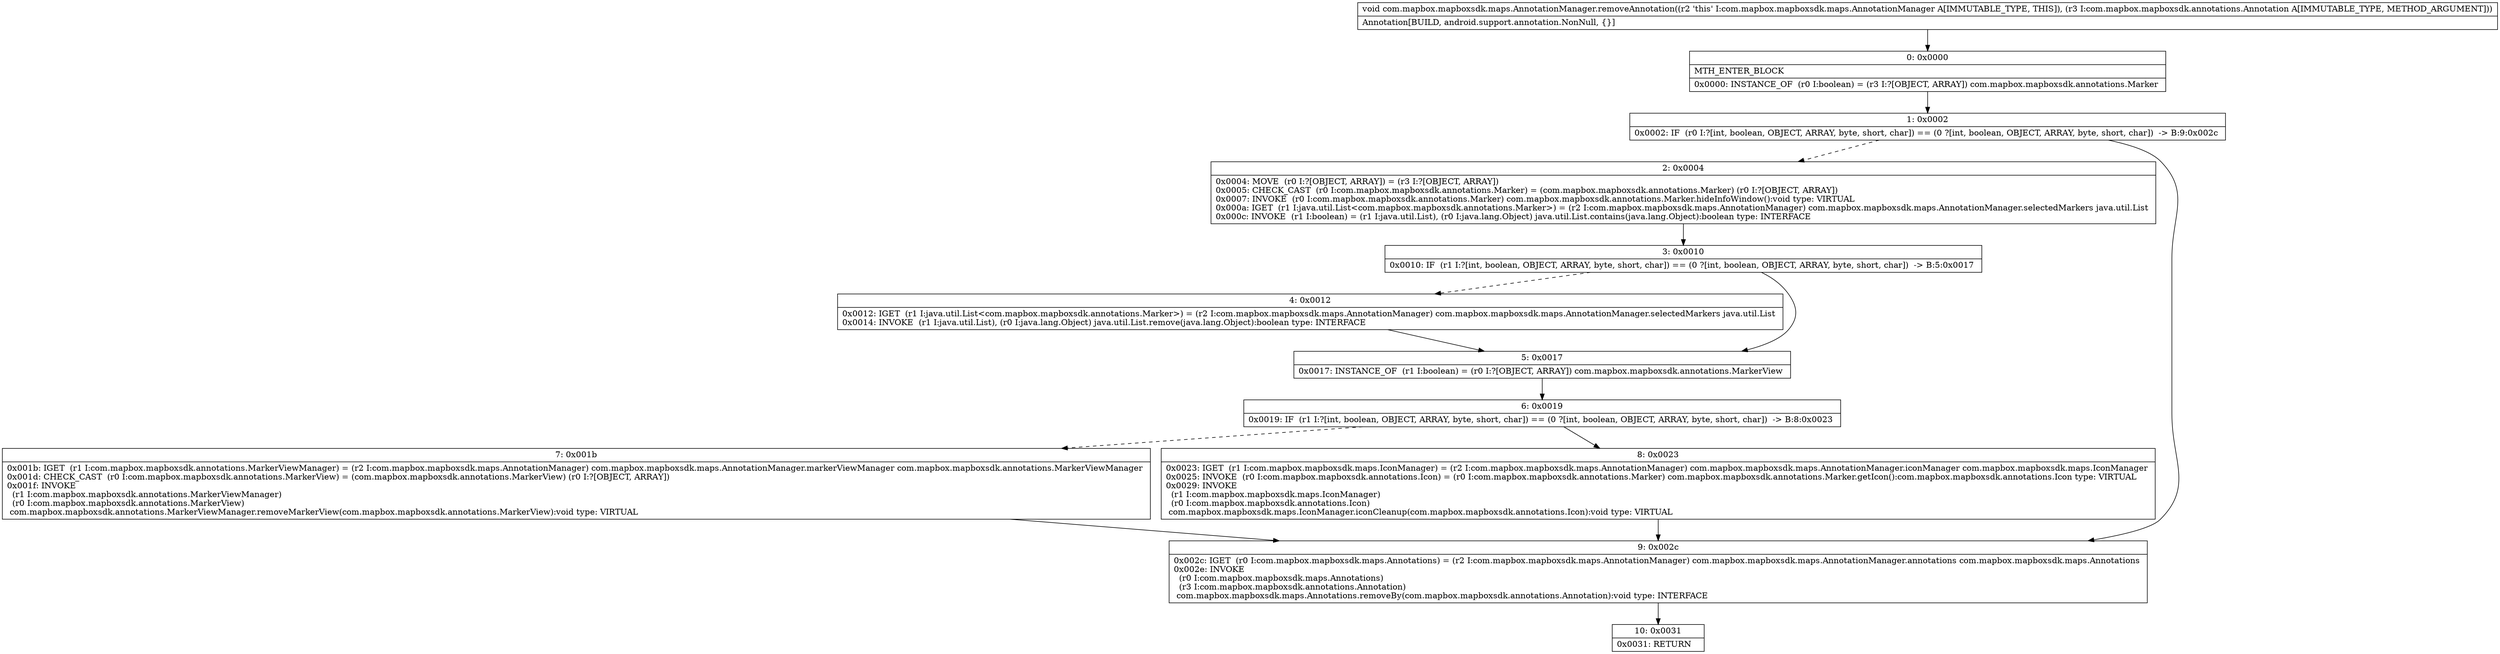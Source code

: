 digraph "CFG forcom.mapbox.mapboxsdk.maps.AnnotationManager.removeAnnotation(Lcom\/mapbox\/mapboxsdk\/annotations\/Annotation;)V" {
Node_0 [shape=record,label="{0\:\ 0x0000|MTH_ENTER_BLOCK\l|0x0000: INSTANCE_OF  (r0 I:boolean) = (r3 I:?[OBJECT, ARRAY]) com.mapbox.mapboxsdk.annotations.Marker \l}"];
Node_1 [shape=record,label="{1\:\ 0x0002|0x0002: IF  (r0 I:?[int, boolean, OBJECT, ARRAY, byte, short, char]) == (0 ?[int, boolean, OBJECT, ARRAY, byte, short, char])  \-\> B:9:0x002c \l}"];
Node_2 [shape=record,label="{2\:\ 0x0004|0x0004: MOVE  (r0 I:?[OBJECT, ARRAY]) = (r3 I:?[OBJECT, ARRAY]) \l0x0005: CHECK_CAST  (r0 I:com.mapbox.mapboxsdk.annotations.Marker) = (com.mapbox.mapboxsdk.annotations.Marker) (r0 I:?[OBJECT, ARRAY]) \l0x0007: INVOKE  (r0 I:com.mapbox.mapboxsdk.annotations.Marker) com.mapbox.mapboxsdk.annotations.Marker.hideInfoWindow():void type: VIRTUAL \l0x000a: IGET  (r1 I:java.util.List\<com.mapbox.mapboxsdk.annotations.Marker\>) = (r2 I:com.mapbox.mapboxsdk.maps.AnnotationManager) com.mapbox.mapboxsdk.maps.AnnotationManager.selectedMarkers java.util.List \l0x000c: INVOKE  (r1 I:boolean) = (r1 I:java.util.List), (r0 I:java.lang.Object) java.util.List.contains(java.lang.Object):boolean type: INTERFACE \l}"];
Node_3 [shape=record,label="{3\:\ 0x0010|0x0010: IF  (r1 I:?[int, boolean, OBJECT, ARRAY, byte, short, char]) == (0 ?[int, boolean, OBJECT, ARRAY, byte, short, char])  \-\> B:5:0x0017 \l}"];
Node_4 [shape=record,label="{4\:\ 0x0012|0x0012: IGET  (r1 I:java.util.List\<com.mapbox.mapboxsdk.annotations.Marker\>) = (r2 I:com.mapbox.mapboxsdk.maps.AnnotationManager) com.mapbox.mapboxsdk.maps.AnnotationManager.selectedMarkers java.util.List \l0x0014: INVOKE  (r1 I:java.util.List), (r0 I:java.lang.Object) java.util.List.remove(java.lang.Object):boolean type: INTERFACE \l}"];
Node_5 [shape=record,label="{5\:\ 0x0017|0x0017: INSTANCE_OF  (r1 I:boolean) = (r0 I:?[OBJECT, ARRAY]) com.mapbox.mapboxsdk.annotations.MarkerView \l}"];
Node_6 [shape=record,label="{6\:\ 0x0019|0x0019: IF  (r1 I:?[int, boolean, OBJECT, ARRAY, byte, short, char]) == (0 ?[int, boolean, OBJECT, ARRAY, byte, short, char])  \-\> B:8:0x0023 \l}"];
Node_7 [shape=record,label="{7\:\ 0x001b|0x001b: IGET  (r1 I:com.mapbox.mapboxsdk.annotations.MarkerViewManager) = (r2 I:com.mapbox.mapboxsdk.maps.AnnotationManager) com.mapbox.mapboxsdk.maps.AnnotationManager.markerViewManager com.mapbox.mapboxsdk.annotations.MarkerViewManager \l0x001d: CHECK_CAST  (r0 I:com.mapbox.mapboxsdk.annotations.MarkerView) = (com.mapbox.mapboxsdk.annotations.MarkerView) (r0 I:?[OBJECT, ARRAY]) \l0x001f: INVOKE  \l  (r1 I:com.mapbox.mapboxsdk.annotations.MarkerViewManager)\l  (r0 I:com.mapbox.mapboxsdk.annotations.MarkerView)\l com.mapbox.mapboxsdk.annotations.MarkerViewManager.removeMarkerView(com.mapbox.mapboxsdk.annotations.MarkerView):void type: VIRTUAL \l}"];
Node_8 [shape=record,label="{8\:\ 0x0023|0x0023: IGET  (r1 I:com.mapbox.mapboxsdk.maps.IconManager) = (r2 I:com.mapbox.mapboxsdk.maps.AnnotationManager) com.mapbox.mapboxsdk.maps.AnnotationManager.iconManager com.mapbox.mapboxsdk.maps.IconManager \l0x0025: INVOKE  (r0 I:com.mapbox.mapboxsdk.annotations.Icon) = (r0 I:com.mapbox.mapboxsdk.annotations.Marker) com.mapbox.mapboxsdk.annotations.Marker.getIcon():com.mapbox.mapboxsdk.annotations.Icon type: VIRTUAL \l0x0029: INVOKE  \l  (r1 I:com.mapbox.mapboxsdk.maps.IconManager)\l  (r0 I:com.mapbox.mapboxsdk.annotations.Icon)\l com.mapbox.mapboxsdk.maps.IconManager.iconCleanup(com.mapbox.mapboxsdk.annotations.Icon):void type: VIRTUAL \l}"];
Node_9 [shape=record,label="{9\:\ 0x002c|0x002c: IGET  (r0 I:com.mapbox.mapboxsdk.maps.Annotations) = (r2 I:com.mapbox.mapboxsdk.maps.AnnotationManager) com.mapbox.mapboxsdk.maps.AnnotationManager.annotations com.mapbox.mapboxsdk.maps.Annotations \l0x002e: INVOKE  \l  (r0 I:com.mapbox.mapboxsdk.maps.Annotations)\l  (r3 I:com.mapbox.mapboxsdk.annotations.Annotation)\l com.mapbox.mapboxsdk.maps.Annotations.removeBy(com.mapbox.mapboxsdk.annotations.Annotation):void type: INTERFACE \l}"];
Node_10 [shape=record,label="{10\:\ 0x0031|0x0031: RETURN   \l}"];
MethodNode[shape=record,label="{void com.mapbox.mapboxsdk.maps.AnnotationManager.removeAnnotation((r2 'this' I:com.mapbox.mapboxsdk.maps.AnnotationManager A[IMMUTABLE_TYPE, THIS]), (r3 I:com.mapbox.mapboxsdk.annotations.Annotation A[IMMUTABLE_TYPE, METHOD_ARGUMENT]))  | Annotation[BUILD, android.support.annotation.NonNull, \{\}]\l}"];
MethodNode -> Node_0;
Node_0 -> Node_1;
Node_1 -> Node_2[style=dashed];
Node_1 -> Node_9;
Node_2 -> Node_3;
Node_3 -> Node_4[style=dashed];
Node_3 -> Node_5;
Node_4 -> Node_5;
Node_5 -> Node_6;
Node_6 -> Node_7[style=dashed];
Node_6 -> Node_8;
Node_7 -> Node_9;
Node_8 -> Node_9;
Node_9 -> Node_10;
}

